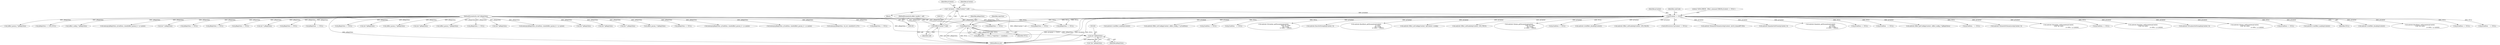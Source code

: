 digraph "0_Android_aeea52da00d210587fb3ed895de3d5f2e0264c88_4@pointer" {
"1001060" [label="(Call,(int *)pReplyData)"];
"1001044" [label="(Call,pReplyData == NULL)"];
"1000114" [label="(MethodParameterIn,void *pReplyData)"];
"1000152" [label="(Call,pContext == NULL)"];
"1000117" [label="(Call,* pContext = (EffectContext *) self)"];
"1000119" [label="(Call,(EffectContext *) self)"];
"1000109" [label="(MethodParameterIn,effect_handle_t  self)"];
"1000115" [label="(Block,)"];
"1001162" [label="(Call,android::LvmEffect_enable(pContext))"];
"1000350" [label="(Call,memcpy(pReplyData, pCmdData, sizeof(effect_param_t) + p->psize))"];
"1000267" [label="(Call,android::Effect_setConfig(pContext, (effect_config_t *) pCmdData))"];
"1000665" [label="(Call,memcpy(pReplyData, pCmdData, sizeof(effect_param_t) + p->psize))"];
"1001059" [label="(Call,*(int *)pReplyData)"];
"1000315" [label="(Call,pCmdData == NULL)"];
"1001357" [label="(Call,memcpy(pReplyData, vol_ret, sizeof(int32_t)*2))"];
"1000640" [label="(Call,pReplyData == NULL)"];
"1000676" [label="(Call,(effect_param_t *)pReplyData)"];
"1001281" [label="(Call,pReplyData == LVM_NULL)"];
"1000738" [label="(Call,pCmdData   == NULL)"];
"1000292" [label="(Call,(effect_config_t *)pReplyData)"];
"1000114" [label="(MethodParameterIn,void *pReplyData)"];
"1000487" [label="(Call,android::Virtualizer_getParameter(pContext,\n                                                               (void *)p->data,\n                                                               &p->vsize,\n                                                               p->data + voffset))"];
"1000453" [label="(Call,memcpy(pReplyData, pCmdData, sizeof(effect_param_t) + p->psize))"];
"1001043" [label="(Call,pReplyData == NULL || *replySize != sizeof(int))"];
"1000186" [label="(Call,(int *) pReplyData)"];
"1000197" [label="(Call,android::BassSetStrength(pContext, 0))"];
"1000913" [label="(Call,pReplyData == NULL)"];
"1000152" [label="(Call,pContext == NULL)"];
"1000753" [label="(Call,pReplyData == NULL)"];
"1000119" [label="(Call,(EffectContext *) self)"];
"1000384" [label="(Call,android::BassBoost_getParameter(pContext,\n                                                             p->data,\n                                                             &p->vsize,\n                                                             p->data + voffset))"];
"1000297" [label="(Call,android::Effect_setConfig(pContext, &pContext->config))"];
"1001037" [label="(Call,android::Effect_setEnabled(pContext, LVM_TRUE))"];
"1000699" [label="(Call,android::Volume_getParameter(pContext,\n                                                          (void *)p->data,\n                                                          &p->vsize,\n                                                          p->data + voffset))"];
"1000901" [label="(Call,pCmdData == NULL)"];
"1001130" [label="(Call,android::LvmEffect_disable(pContext))"];
"1000121" [label="(Identifier,self)"];
"1000430" [label="(Call,pReplyData == NULL)"];
"1000162" [label="(Identifier,cmdCode)"];
"1001063" [label="(Call,android::Effect_setEnabled(pContext, LVM_FALSE))"];
"1001049" [label="(Identifier,replySize)"];
"1000229" [label="(Call,(int *) pReplyData)"];
"1000973" [label="(Call,pReplyData == NULL)"];
"1000151" [label="(ControlStructure,if (pContext == NULL))"];
"1001364" [label="(Call,android::VolumeSetVolumeLevel(pContext, (int16_t)(maxdB*100)))"];
"1000248" [label="(Call,pReplyData  == NULL)"];
"1001044" [label="(Call,pReplyData == NULL)"];
"1000217" [label="(Call,android::EqualizerSetPreset(pContext, 0))"];
"1000594" [label="(Call,android::Equalizer_getParameter(pContext,\n                                                             p->data,\n                                                             &p->vsize,\n                                                             p->data + voffset))"];
"1001060" [label="(Call,(int *)pReplyData)"];
"1000157" [label="(Literal,\"\tLVM_ERROR : Effect_command ERROR pContext == NULL\")"];
"1000523" [label="(Call,pCmdData == NULL)"];
"1001046" [label="(Identifier,NULL)"];
"1000276" [label="(Call,pReplyData == NULL)"];
"1000814" [label="(Call,pCmdData   == NULL)"];
"1000290" [label="(Call,android::Effect_getConfig(pContext, (effect_config_t *)pReplyData))"];
"1000327" [label="(Call,pReplyData == NULL)"];
"1000788" [label="(Call,(int *)pReplyData)"];
"1000167" [label="(Call,pReplyData == NULL)"];
"1000361" [label="(Call,(effect_param_t *)pReplyData)"];
"1000961" [label="(Call,pCmdData   == NULL)"];
"1000995" [label="(Call,(int *)pReplyData)"];
"1000232" [label="(Call,android::VolumeSetVolumeLevel(pContext, 0))"];
"1000878" [label="(Call,android::Virtualizer_setParameter(pContext,\n (void *)p->data,\n                                                                       p->data + p->psize))"];
"1000571" [label="(Call,(effect_param_t *)pReplyData)"];
"1000109" [label="(MethodParameterIn,effect_handle_t  self)"];
"1000535" [label="(Call,pReplyData == NULL)"];
"1000118" [label="(Identifier,pContext)"];
"1001045" [label="(Identifier,pReplyData)"];
"1000418" [label="(Call,pCmdData == NULL)"];
"1000938" [label="(Call,android::Equalizer_setParameter(pContext,\n (void *)p->data,\n                                                                     p->data + p->psize))"];
"1001062" [label="(Identifier,pReplyData)"];
"1000207" [label="(Call,android::VirtualizerSetStrength(pContext, 0))"];
"1001034" [label="(Call,(int *)pReplyData)"];
"1000560" [label="(Call,memcpy(pReplyData, pCmdData, sizeof(effect_param_t) + p->psize))"];
"1000126" [label="(Identifier,pContext)"];
"1000153" [label="(Identifier,pContext)"];
"1000998" [label="(Call,android::Volume_setParameter(pContext,\n (void *)p->data,\n                                                                 p->data + p->psize))"];
"1000935" [label="(Call,(int *)pReplyData)"];
"1000117" [label="(Call,* pContext = (EffectContext *) self)"];
"1001018" [label="(Call,pReplyData == NULL)"];
"1001288" [label="(Call,pCmdData == NULL)"];
"1000875" [label="(Call,(int *)pReplyData)"];
"1001424" [label="(MethodReturn,int)"];
"1001248" [label="(Call,android::LvmEffect_enable(pContext))"];
"1000264" [label="(Call,(int *) pReplyData)"];
"1000154" [label="(Identifier,NULL)"];
"1001216" [label="(Call,android::LvmEffect_disable(pContext))"];
"1000791" [label="(Call,android::BassBoost_setParameter(pContext,\n (void *)p->data,\n                                                                    p->data + p->psize))"];
"1000464" [label="(Call,(effect_param_t *)pReplyData)"];
"1000628" [label="(Call,pCmdData == NULL)"];
"1000840" [label="(Call,pReplyData == NULL)"];
"1000239" [label="(Call,pCmdData    == NULL)"];
"1001060" -> "1001059"  [label="AST: "];
"1001060" -> "1001062"  [label="CFG: "];
"1001061" -> "1001060"  [label="AST: "];
"1001062" -> "1001060"  [label="AST: "];
"1001059" -> "1001060"  [label="CFG: "];
"1001060" -> "1001424"  [label="DDG: pReplyData"];
"1001044" -> "1001060"  [label="DDG: pReplyData"];
"1000114" -> "1001060"  [label="DDG: pReplyData"];
"1001044" -> "1001043"  [label="AST: "];
"1001044" -> "1001046"  [label="CFG: "];
"1001045" -> "1001044"  [label="AST: "];
"1001046" -> "1001044"  [label="AST: "];
"1001049" -> "1001044"  [label="CFG: "];
"1001043" -> "1001044"  [label="CFG: "];
"1001044" -> "1001424"  [label="DDG: pReplyData"];
"1001044" -> "1001424"  [label="DDG: NULL"];
"1001044" -> "1001043"  [label="DDG: pReplyData"];
"1001044" -> "1001043"  [label="DDG: NULL"];
"1000114" -> "1001044"  [label="DDG: pReplyData"];
"1000152" -> "1001044"  [label="DDG: NULL"];
"1000114" -> "1000108"  [label="AST: "];
"1000114" -> "1001424"  [label="DDG: pReplyData"];
"1000114" -> "1000167"  [label="DDG: pReplyData"];
"1000114" -> "1000186"  [label="DDG: pReplyData"];
"1000114" -> "1000229"  [label="DDG: pReplyData"];
"1000114" -> "1000248"  [label="DDG: pReplyData"];
"1000114" -> "1000264"  [label="DDG: pReplyData"];
"1000114" -> "1000276"  [label="DDG: pReplyData"];
"1000114" -> "1000292"  [label="DDG: pReplyData"];
"1000114" -> "1000327"  [label="DDG: pReplyData"];
"1000114" -> "1000350"  [label="DDG: pReplyData"];
"1000114" -> "1000361"  [label="DDG: pReplyData"];
"1000114" -> "1000430"  [label="DDG: pReplyData"];
"1000114" -> "1000453"  [label="DDG: pReplyData"];
"1000114" -> "1000464"  [label="DDG: pReplyData"];
"1000114" -> "1000535"  [label="DDG: pReplyData"];
"1000114" -> "1000560"  [label="DDG: pReplyData"];
"1000114" -> "1000571"  [label="DDG: pReplyData"];
"1000114" -> "1000640"  [label="DDG: pReplyData"];
"1000114" -> "1000665"  [label="DDG: pReplyData"];
"1000114" -> "1000676"  [label="DDG: pReplyData"];
"1000114" -> "1000753"  [label="DDG: pReplyData"];
"1000114" -> "1000788"  [label="DDG: pReplyData"];
"1000114" -> "1000840"  [label="DDG: pReplyData"];
"1000114" -> "1000875"  [label="DDG: pReplyData"];
"1000114" -> "1000913"  [label="DDG: pReplyData"];
"1000114" -> "1000935"  [label="DDG: pReplyData"];
"1000114" -> "1000973"  [label="DDG: pReplyData"];
"1000114" -> "1000995"  [label="DDG: pReplyData"];
"1000114" -> "1001018"  [label="DDG: pReplyData"];
"1000114" -> "1001034"  [label="DDG: pReplyData"];
"1000114" -> "1001281"  [label="DDG: pReplyData"];
"1000114" -> "1001357"  [label="DDG: pReplyData"];
"1000152" -> "1000151"  [label="AST: "];
"1000152" -> "1000154"  [label="CFG: "];
"1000153" -> "1000152"  [label="AST: "];
"1000154" -> "1000152"  [label="AST: "];
"1000157" -> "1000152"  [label="CFG: "];
"1000162" -> "1000152"  [label="CFG: "];
"1000152" -> "1001424"  [label="DDG: pContext == NULL"];
"1000152" -> "1001424"  [label="DDG: pContext"];
"1000152" -> "1001424"  [label="DDG: NULL"];
"1000117" -> "1000152"  [label="DDG: pContext"];
"1000152" -> "1000167"  [label="DDG: NULL"];
"1000152" -> "1000197"  [label="DDG: pContext"];
"1000152" -> "1000207"  [label="DDG: pContext"];
"1000152" -> "1000217"  [label="DDG: pContext"];
"1000152" -> "1000232"  [label="DDG: pContext"];
"1000152" -> "1000239"  [label="DDG: NULL"];
"1000152" -> "1000267"  [label="DDG: pContext"];
"1000152" -> "1000276"  [label="DDG: NULL"];
"1000152" -> "1000290"  [label="DDG: pContext"];
"1000152" -> "1000297"  [label="DDG: pContext"];
"1000152" -> "1000315"  [label="DDG: NULL"];
"1000152" -> "1000384"  [label="DDG: pContext"];
"1000152" -> "1000418"  [label="DDG: NULL"];
"1000152" -> "1000487"  [label="DDG: pContext"];
"1000152" -> "1000523"  [label="DDG: NULL"];
"1000152" -> "1000594"  [label="DDG: pContext"];
"1000152" -> "1000628"  [label="DDG: NULL"];
"1000152" -> "1000699"  [label="DDG: pContext"];
"1000152" -> "1000738"  [label="DDG: NULL"];
"1000152" -> "1000791"  [label="DDG: pContext"];
"1000152" -> "1000814"  [label="DDG: NULL"];
"1000152" -> "1000878"  [label="DDG: pContext"];
"1000152" -> "1000901"  [label="DDG: NULL"];
"1000152" -> "1000938"  [label="DDG: pContext"];
"1000152" -> "1000961"  [label="DDG: NULL"];
"1000152" -> "1000998"  [label="DDG: pContext"];
"1000152" -> "1001018"  [label="DDG: NULL"];
"1000152" -> "1001037"  [label="DDG: pContext"];
"1000152" -> "1001063"  [label="DDG: pContext"];
"1000152" -> "1001130"  [label="DDG: pContext"];
"1000152" -> "1001162"  [label="DDG: pContext"];
"1000152" -> "1001216"  [label="DDG: pContext"];
"1000152" -> "1001248"  [label="DDG: pContext"];
"1000152" -> "1001288"  [label="DDG: NULL"];
"1000152" -> "1001364"  [label="DDG: pContext"];
"1000117" -> "1000115"  [label="AST: "];
"1000117" -> "1000119"  [label="CFG: "];
"1000118" -> "1000117"  [label="AST: "];
"1000119" -> "1000117"  [label="AST: "];
"1000126" -> "1000117"  [label="CFG: "];
"1000117" -> "1001424"  [label="DDG: (EffectContext *) self"];
"1000119" -> "1000117"  [label="DDG: self"];
"1000119" -> "1000121"  [label="CFG: "];
"1000120" -> "1000119"  [label="AST: "];
"1000121" -> "1000119"  [label="AST: "];
"1000119" -> "1001424"  [label="DDG: self"];
"1000109" -> "1000119"  [label="DDG: self"];
"1000109" -> "1000108"  [label="AST: "];
"1000109" -> "1001424"  [label="DDG: self"];
}
